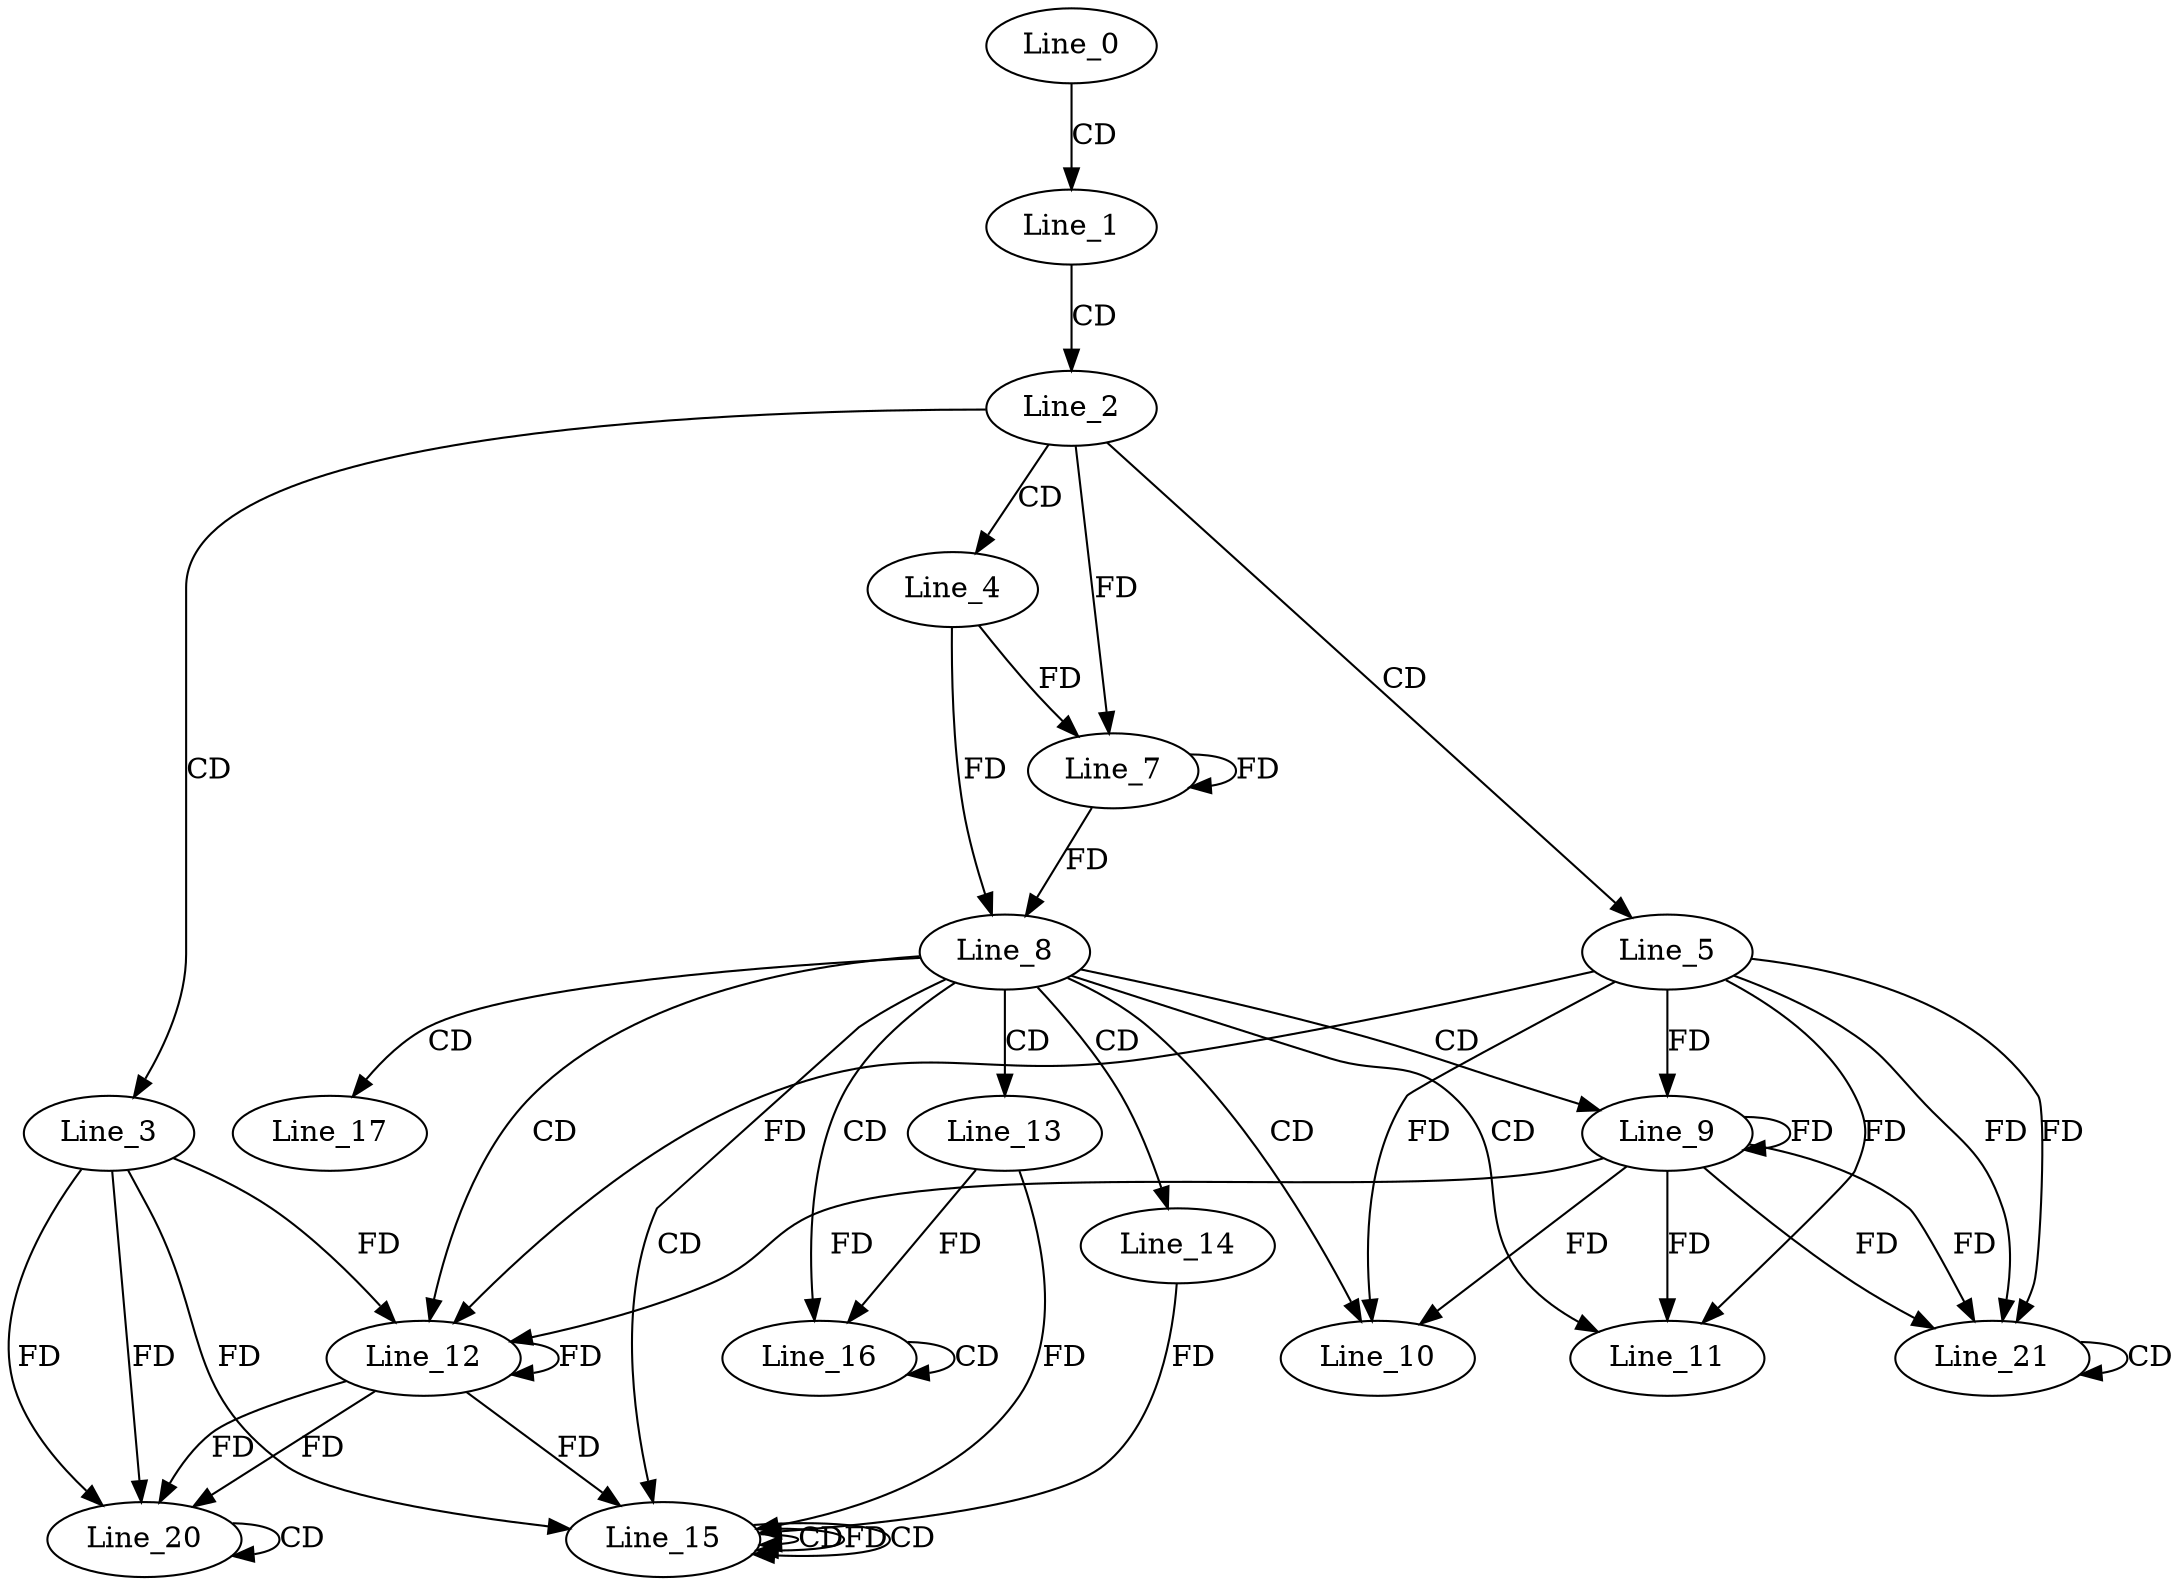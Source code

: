 digraph G {
  Line_0;
  Line_1;
  Line_2;
  Line_3;
  Line_4;
  Line_5;
  Line_7;
  Line_7;
  Line_8;
  Line_9;
  Line_10;
  Line_11;
  Line_12;
  Line_12;
  Line_13;
  Line_14;
  Line_15;
  Line_15;
  Line_15;
  Line_15;
  Line_16;
  Line_16;
  Line_17;
  Line_20;
  Line_20;
  Line_21;
  Line_21;
  Line_0 -> Line_1 [ label="CD" ];
  Line_1 -> Line_2 [ label="CD" ];
  Line_2 -> Line_3 [ label="CD" ];
  Line_2 -> Line_4 [ label="CD" ];
  Line_2 -> Line_5 [ label="CD" ];
  Line_4 -> Line_7 [ label="FD" ];
  Line_7 -> Line_7 [ label="FD" ];
  Line_2 -> Line_7 [ label="FD" ];
  Line_4 -> Line_8 [ label="FD" ];
  Line_7 -> Line_8 [ label="FD" ];
  Line_8 -> Line_9 [ label="CD" ];
  Line_5 -> Line_9 [ label="FD" ];
  Line_9 -> Line_9 [ label="FD" ];
  Line_8 -> Line_10 [ label="CD" ];
  Line_5 -> Line_10 [ label="FD" ];
  Line_9 -> Line_10 [ label="FD" ];
  Line_8 -> Line_11 [ label="CD" ];
  Line_5 -> Line_11 [ label="FD" ];
  Line_9 -> Line_11 [ label="FD" ];
  Line_8 -> Line_12 [ label="CD" ];
  Line_3 -> Line_12 [ label="FD" ];
  Line_12 -> Line_12 [ label="FD" ];
  Line_5 -> Line_12 [ label="FD" ];
  Line_9 -> Line_12 [ label="FD" ];
  Line_8 -> Line_13 [ label="CD" ];
  Line_8 -> Line_14 [ label="CD" ];
  Line_8 -> Line_15 [ label="CD" ];
  Line_15 -> Line_15 [ label="CD" ];
  Line_15 -> Line_15 [ label="FD" ];
  Line_14 -> Line_15 [ label="FD" ];
  Line_3 -> Line_15 [ label="FD" ];
  Line_12 -> Line_15 [ label="FD" ];
  Line_15 -> Line_15 [ label="CD" ];
  Line_13 -> Line_15 [ label="FD" ];
  Line_8 -> Line_16 [ label="CD" ];
  Line_16 -> Line_16 [ label="CD" ];
  Line_13 -> Line_16 [ label="FD" ];
  Line_8 -> Line_17 [ label="CD" ];
  Line_3 -> Line_20 [ label="FD" ];
  Line_12 -> Line_20 [ label="FD" ];
  Line_20 -> Line_20 [ label="CD" ];
  Line_3 -> Line_20 [ label="FD" ];
  Line_12 -> Line_20 [ label="FD" ];
  Line_5 -> Line_21 [ label="FD" ];
  Line_9 -> Line_21 [ label="FD" ];
  Line_21 -> Line_21 [ label="CD" ];
  Line_5 -> Line_21 [ label="FD" ];
  Line_9 -> Line_21 [ label="FD" ];
}
